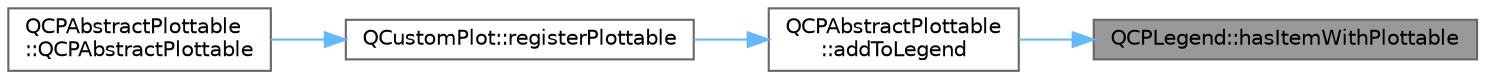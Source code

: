 digraph "QCPLegend::hasItemWithPlottable"
{
 // LATEX_PDF_SIZE
  bgcolor="transparent";
  edge [fontname=Helvetica,fontsize=10,labelfontname=Helvetica,labelfontsize=10];
  node [fontname=Helvetica,fontsize=10,shape=box,height=0.2,width=0.4];
  rankdir="RL";
  Node1 [label="QCPLegend::hasItemWithPlottable",height=0.2,width=0.4,color="gray40", fillcolor="grey60", style="filled", fontcolor="black",tooltip=" "];
  Node1 -> Node2 [dir="back",color="steelblue1",style="solid"];
  Node2 [label="QCPAbstractPlottable\l::addToLegend",height=0.2,width=0.4,color="grey40", fillcolor="white", style="filled",URL="$class_q_c_p_abstract_plottable.html#aa64e93cb5b606d8110d2cc0a349bb30f",tooltip=" "];
  Node2 -> Node3 [dir="back",color="steelblue1",style="solid"];
  Node3 [label="QCustomPlot::registerPlottable",height=0.2,width=0.4,color="grey40", fillcolor="white", style="filled",URL="$class_q_custom_plot.html#aeba7733bb9fadfb5a375b3f40de9e58a",tooltip=" "];
  Node3 -> Node4 [dir="back",color="steelblue1",style="solid"];
  Node4 [label="QCPAbstractPlottable\l::QCPAbstractPlottable",height=0.2,width=0.4,color="grey40", fillcolor="white", style="filled",URL="$class_q_c_p_abstract_plottable.html#af78a036e40db6f53a31abadc5323715a",tooltip=" "];
}

